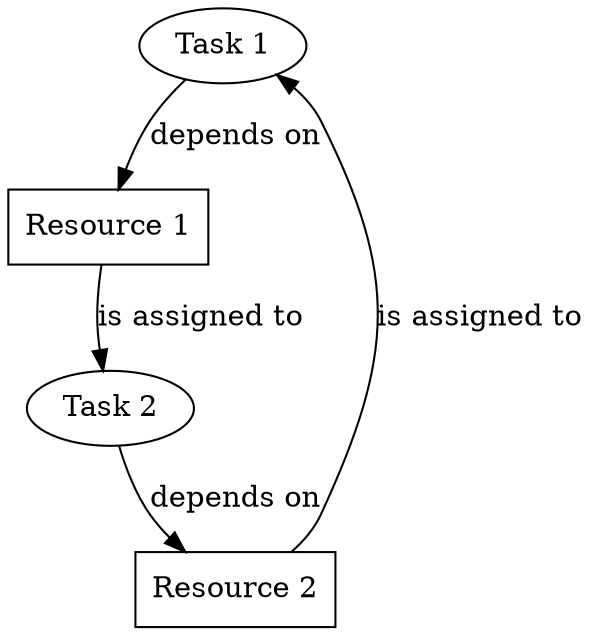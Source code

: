 digraph two_tasks_with_two_resources_deadlocked {

	rankdir=TB;

	"Task 1" [shape=oval]
	"Task 2" [shape=oval]

	"Resource 1" [shape=box]
	"Resource 2" [shape=box]

	"Task 1" -> "Resource 1" [ label = "depends on" ];
	"Resource 1" -> "Task 2" [ label = "is assigned to" ];
	"Task 2" -> "Resource 2" [ label = "depends on" ];
	"Resource 2" -> "Task 1" [ label = "is assigned to" ];
}